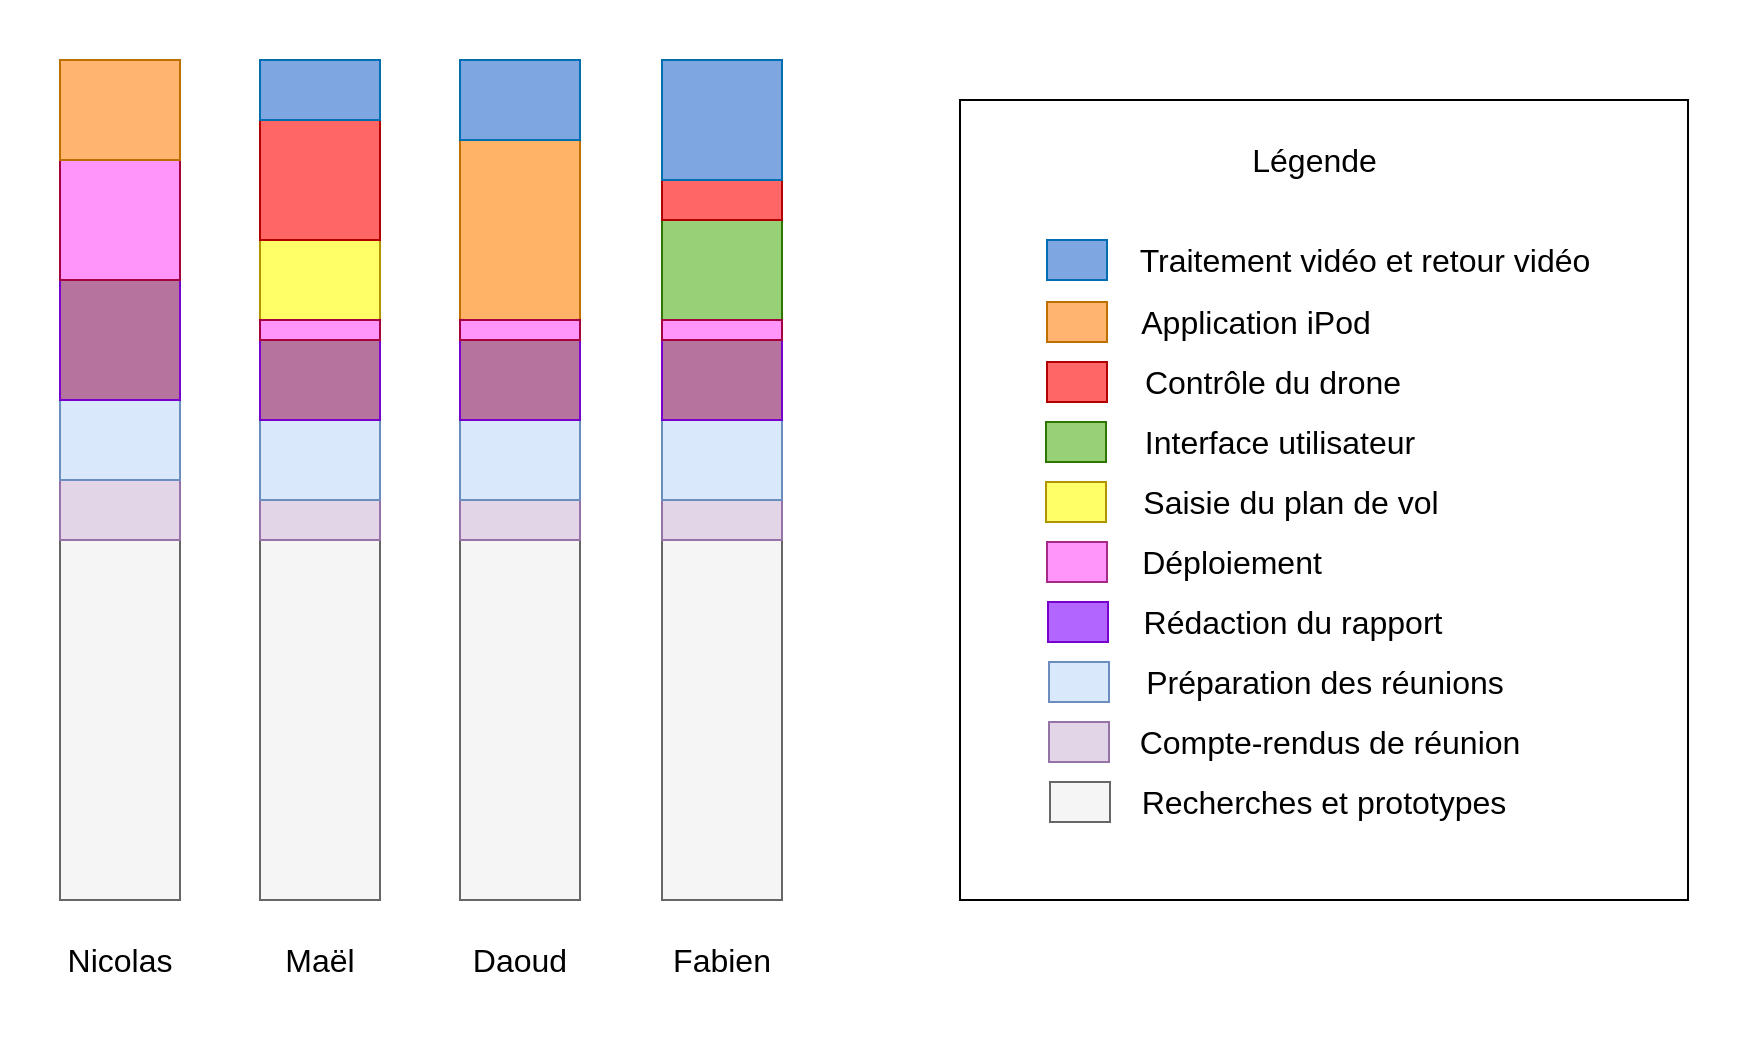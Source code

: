 <mxfile version="10.6.5" type="device"><diagram id="KouR8VgxpfYK5iQ2qFSU" name="Page-1"><mxGraphModel dx="1188" dy="1785" grid="1" gridSize="10" guides="1" tooltips="1" connect="1" arrows="1" fold="1" page="1" pageScale="1" pageWidth="850" pageHeight="1100" math="0" shadow="0"><root><mxCell id="0"/><mxCell id="1" parent="0"/><mxCell id="ya3HCr3DB4H9lT3sxN1G-23" value="" style="rounded=0;whiteSpace=wrap;html=1;fillColor=none;strokeColor=none;" vertex="1" parent="1"><mxGeometry x="190" y="-10" width="870" height="520" as="geometry"/></mxCell><mxCell id="CTfVBfvEIGQKUpGVIZ30-2" value="" style="rounded=0;whiteSpace=wrap;html=1;fillColor=#FFFFFF;" parent="1" vertex="1"><mxGeometry x="670" y="40" width="364" height="400" as="geometry"/></mxCell><mxCell id="Hxjo4slNbwZ1tnMG9N81-1" value="" style="rounded=0;whiteSpace=wrap;html=1;fillColor=#f5f5f5;strokeColor=#666666;fontColor=#333333;" parent="1" vertex="1"><mxGeometry x="320" y="260" width="60" height="180" as="geometry"/></mxCell><mxCell id="Hxjo4slNbwZ1tnMG9N81-2" value="" style="rounded=0;whiteSpace=wrap;html=1;fillColor=#f5f5f5;strokeColor=#666666;fontColor=#333333;" parent="1" vertex="1"><mxGeometry x="521" y="260" width="60" height="180" as="geometry"/></mxCell><mxCell id="Hxjo4slNbwZ1tnMG9N81-3" value="" style="rounded=0;whiteSpace=wrap;html=1;fillColor=#f5f5f5;strokeColor=#666666;fontColor=#333333;" parent="1" vertex="1"><mxGeometry x="420" y="260" width="60" height="180" as="geometry"/></mxCell><mxCell id="Hxjo4slNbwZ1tnMG9N81-4" value="" style="rounded=0;whiteSpace=wrap;html=1;fillColor=#f5f5f5;strokeColor=#666666;fontColor=#333333;" parent="1" vertex="1"><mxGeometry x="220" y="260" width="60" height="180" as="geometry"/></mxCell><mxCell id="Hxjo4slNbwZ1tnMG9N81-5" value="" style="rounded=0;whiteSpace=wrap;html=1;fillColor=#e1d5e7;strokeColor=#9673a6;" parent="1" vertex="1"><mxGeometry x="320" y="240" width="60" height="20" as="geometry"/></mxCell><mxCell id="Hxjo4slNbwZ1tnMG9N81-6" value="" style="rounded=0;whiteSpace=wrap;html=1;fillColor=#e1d5e7;strokeColor=#9673a6;" parent="1" vertex="1"><mxGeometry x="521" y="240" width="60" height="20" as="geometry"/></mxCell><mxCell id="Hxjo4slNbwZ1tnMG9N81-7" value="" style="rounded=0;whiteSpace=wrap;html=1;fillColor=#e1d5e7;strokeColor=#9673a6;" parent="1" vertex="1"><mxGeometry x="420" y="240" width="60" height="20" as="geometry"/></mxCell><mxCell id="Hxjo4slNbwZ1tnMG9N81-8" value="" style="rounded=0;whiteSpace=wrap;html=1;fillColor=#e1d5e7;strokeColor=#9673a6;" parent="1" vertex="1"><mxGeometry x="220" y="230" width="60" height="30" as="geometry"/></mxCell><mxCell id="Hxjo4slNbwZ1tnMG9N81-9" value="" style="rounded=0;whiteSpace=wrap;html=1;fillColor=#FFFF66;strokeColor=#B09500;fontColor=#ffffff;" parent="1" vertex="1"><mxGeometry x="320" y="110" width="60" height="40" as="geometry"/></mxCell><mxCell id="Hxjo4slNbwZ1tnMG9N81-10" value="" style="rounded=0;whiteSpace=wrap;html=1;fillColor=#FF6666;strokeColor=#B20000;fontColor=#ffffff;" parent="1" vertex="1"><mxGeometry x="320" y="50" width="60" height="60" as="geometry"/></mxCell><mxCell id="Hxjo4slNbwZ1tnMG9N81-11" value="" style="rounded=0;whiteSpace=wrap;html=1;fillColor=#7EA6E0;strokeColor=#006EAF;fontColor=#ffffff;" parent="1" vertex="1"><mxGeometry x="320" y="20" width="60" height="30" as="geometry"/></mxCell><mxCell id="Hxjo4slNbwZ1tnMG9N81-12" value="" style="rounded=0;whiteSpace=wrap;html=1;fillColor=#97D077;strokeColor=#2D7600;fontColor=#ffffff;" parent="1" vertex="1"><mxGeometry x="521" y="100" width="60" height="50" as="geometry"/></mxCell><mxCell id="Hxjo4slNbwZ1tnMG9N81-13" value="" style="rounded=0;whiteSpace=wrap;html=1;fillColor=#FF6666;strokeColor=#B20000;fontColor=#ffffff;" parent="1" vertex="1"><mxGeometry x="521" y="80" width="60" height="20" as="geometry"/></mxCell><mxCell id="Hxjo4slNbwZ1tnMG9N81-14" value="" style="rounded=0;whiteSpace=wrap;html=1;fillColor=#7EA6E0;strokeColor=#006EAF;fontColor=#ffffff;" parent="1" vertex="1"><mxGeometry x="521" y="20" width="60" height="60" as="geometry"/></mxCell><mxCell id="Hxjo4slNbwZ1tnMG9N81-16" value="" style="rounded=0;whiteSpace=wrap;html=1;fillColor=#FFB366;strokeColor=#BD7000;fontColor=#ffffff;" parent="1" vertex="1"><mxGeometry x="420" y="60" width="60" height="90" as="geometry"/></mxCell><mxCell id="Hxjo4slNbwZ1tnMG9N81-17" value="" style="rounded=0;whiteSpace=wrap;html=1;fillColor=#7EA6E0;strokeColor=#006EAF;fontColor=#ffffff;" parent="1" vertex="1"><mxGeometry x="420" y="20" width="60" height="40" as="geometry"/></mxCell><mxCell id="Hxjo4slNbwZ1tnMG9N81-18" value="" style="rounded=0;whiteSpace=wrap;html=1;fillColor=#DAE8FC;strokeColor=#6c8ebf;" parent="1" vertex="1"><mxGeometry x="320" y="200" width="60" height="40" as="geometry"/></mxCell><mxCell id="Hxjo4slNbwZ1tnMG9N81-19" value="" style="rounded=0;whiteSpace=wrap;html=1;fillColor=#DAE8FC;strokeColor=#6c8ebf;" parent="1" vertex="1"><mxGeometry x="521" y="200" width="60" height="40" as="geometry"/></mxCell><mxCell id="Hxjo4slNbwZ1tnMG9N81-20" value="" style="rounded=0;whiteSpace=wrap;html=1;fillColor=#DAE8FC;strokeColor=#6c8ebf;" parent="1" vertex="1"><mxGeometry x="420" y="200" width="60" height="40" as="geometry"/></mxCell><mxCell id="Hxjo4slNbwZ1tnMG9N81-21" value="" style="rounded=0;whiteSpace=wrap;html=1;fillColor=#DAE8FC;strokeColor=#6c8ebf;" parent="1" vertex="1"><mxGeometry x="220" y="190" width="60" height="40" as="geometry"/></mxCell><mxCell id="Hxjo4slNbwZ1tnMG9N81-23" value="" style="rounded=0;whiteSpace=wrap;html=1;fillColor=#B5739D;strokeColor=#7700CC;fontColor=#ffffff;" parent="1" vertex="1"><mxGeometry x="320" y="160" width="60" height="40" as="geometry"/></mxCell><mxCell id="Hxjo4slNbwZ1tnMG9N81-24" value="" style="rounded=0;whiteSpace=wrap;html=1;fillColor=#B5739D;strokeColor=#7700CC;fontColor=#ffffff;" parent="1" vertex="1"><mxGeometry x="521" y="160" width="60" height="40" as="geometry"/></mxCell><mxCell id="Hxjo4slNbwZ1tnMG9N81-25" value="" style="rounded=0;whiteSpace=wrap;html=1;fillColor=#B5739D;strokeColor=#7700CC;fontColor=#ffffff;" parent="1" vertex="1"><mxGeometry x="420" y="160" width="60" height="40" as="geometry"/></mxCell><mxCell id="Hxjo4slNbwZ1tnMG9N81-26" value="" style="rounded=0;whiteSpace=wrap;html=1;fillColor=#B5739D;strokeColor=#7700CC;fontColor=#ffffff;" parent="1" vertex="1"><mxGeometry x="220" y="130" width="60" height="60" as="geometry"/></mxCell><mxCell id="Hxjo4slNbwZ1tnMG9N81-27" value="" style="rounded=0;whiteSpace=wrap;html=1;fillColor=#FF94FB;strokeColor=#A50040;fontColor=#ffffff;" parent="1" vertex="1"><mxGeometry x="220" y="70" width="60" height="60" as="geometry"/></mxCell><mxCell id="Hxjo4slNbwZ1tnMG9N81-28" value="" style="rounded=0;whiteSpace=wrap;html=1;fillColor=#FF94FB;strokeColor=#A50040;fontColor=#ffffff;" parent="1" vertex="1"><mxGeometry x="320" y="150" width="60" height="10" as="geometry"/></mxCell><mxCell id="Hxjo4slNbwZ1tnMG9N81-29" value="" style="rounded=0;whiteSpace=wrap;html=1;fillColor=#FF94FB;strokeColor=#A50040;fontColor=#ffffff;" parent="1" vertex="1"><mxGeometry x="521" y="150" width="60" height="10" as="geometry"/></mxCell><mxCell id="Hxjo4slNbwZ1tnMG9N81-30" value="" style="rounded=0;whiteSpace=wrap;html=1;fillColor=#FF94FB;strokeColor=#A50040;fontColor=#ffffff;" parent="1" vertex="1"><mxGeometry x="420" y="150" width="60" height="10" as="geometry"/></mxCell><mxCell id="Hxjo4slNbwZ1tnMG9N81-31" value="" style="rounded=0;whiteSpace=wrap;html=1;fillColor=#FFB570;strokeColor=#BD7000;fontColor=#ffffff;" parent="1" vertex="1"><mxGeometry x="220" y="20" width="60" height="50" as="geometry"/></mxCell><mxCell id="Hxjo4slNbwZ1tnMG9N81-32" value="" style="rounded=0;whiteSpace=wrap;html=1;fillColor=#FFB570;strokeColor=#BD7000;fontColor=#ffffff;" parent="1" vertex="1"><mxGeometry x="713.5" y="141" width="30" height="20" as="geometry"/></mxCell><mxCell id="Hxjo4slNbwZ1tnMG9N81-37" value="" style="rounded=0;whiteSpace=wrap;html=1;fillColor=#f5f5f5;strokeColor=#666666;fontColor=#333333;" parent="1" vertex="1"><mxGeometry x="715" y="381" width="30" height="20" as="geometry"/></mxCell><mxCell id="Hxjo4slNbwZ1tnMG9N81-38" value="" style="rounded=0;whiteSpace=wrap;html=1;fillColor=#97D077;strokeColor=#2D7600;fontColor=#ffffff;" parent="1" vertex="1"><mxGeometry x="713" y="201" width="30" height="20" as="geometry"/></mxCell><mxCell id="Hxjo4slNbwZ1tnMG9N81-41" value="" style="rounded=0;whiteSpace=wrap;html=1;fillColor=#FFFF66;strokeColor=#B09500;fontColor=#ffffff;" parent="1" vertex="1"><mxGeometry x="713" y="231" width="30" height="20" as="geometry"/></mxCell><mxCell id="Hxjo4slNbwZ1tnMG9N81-42" value="&lt;div align=&quot;left&quot;&gt;&lt;font style=&quot;font-size: 16px&quot;&gt;Application iPod&lt;/font&gt;&lt;/div&gt;" style="text;html=1;strokeColor=none;fillColor=none;align=center;verticalAlign=middle;whiteSpace=wrap;rounded=0;" parent="1" vertex="1"><mxGeometry x="757.5" y="141" width="120" height="20" as="geometry"/></mxCell><mxCell id="Hxjo4slNbwZ1tnMG9N81-43" value="&lt;div align=&quot;left&quot;&gt;&lt;font style=&quot;font-size: 16px&quot;&gt;Déploiement&lt;/font&gt;&lt;/div&gt;" style="text;html=1;strokeColor=none;fillColor=none;align=center;verticalAlign=middle;whiteSpace=wrap;rounded=0;" parent="1" vertex="1"><mxGeometry x="760.5" y="261" width="90" height="20" as="geometry"/></mxCell><mxCell id="Hxjo4slNbwZ1tnMG9N81-45" value="&lt;div align=&quot;left&quot;&gt;&lt;font style=&quot;font-size: 16px&quot;&gt;Rédaction du rapport&lt;/font&gt;&lt;/div&gt;" style="text;html=1;strokeColor=none;fillColor=none;align=center;verticalAlign=middle;whiteSpace=wrap;rounded=0;" parent="1" vertex="1"><mxGeometry x="753.5" y="291" width="165" height="20" as="geometry"/></mxCell><mxCell id="Hxjo4slNbwZ1tnMG9N81-46" value="&lt;font style=&quot;font-size: 16px&quot;&gt;Préparation des réunions&lt;/font&gt;" style="text;html=1;strokeColor=none;fillColor=none;align=center;verticalAlign=middle;whiteSpace=wrap;rounded=0;" parent="1" vertex="1"><mxGeometry x="759.5" y="321" width="185" height="20" as="geometry"/></mxCell><mxCell id="Hxjo4slNbwZ1tnMG9N81-47" value="&lt;font style=&quot;font-size: 16px&quot;&gt;Compte-rendus de réunion&lt;/font&gt;" style="text;html=1;strokeColor=none;fillColor=none;align=center;verticalAlign=middle;whiteSpace=wrap;rounded=0;" parent="1" vertex="1"><mxGeometry x="758" y="351" width="194" height="20" as="geometry"/></mxCell><mxCell id="Hxjo4slNbwZ1tnMG9N81-48" value="&lt;font style=&quot;font-size: 16px&quot;&gt;Recherches et prototypes&lt;/font&gt;" style="text;html=1;strokeColor=none;fillColor=none;align=center;verticalAlign=middle;whiteSpace=wrap;rounded=0;" parent="1" vertex="1"><mxGeometry x="755" y="381" width="194" height="20" as="geometry"/></mxCell><mxCell id="Hxjo4slNbwZ1tnMG9N81-49" value="&lt;font style=&quot;font-size: 16px&quot;&gt;Interface utilisateur&lt;/font&gt;" style="text;html=1;strokeColor=none;fillColor=none;align=center;verticalAlign=middle;whiteSpace=wrap;rounded=0;" parent="1" vertex="1"><mxGeometry x="753" y="201" width="154" height="20" as="geometry"/></mxCell><mxCell id="Hxjo4slNbwZ1tnMG9N81-50" value="&lt;font style=&quot;font-size: 16px&quot;&gt;Traitement vidéo et retour vidéo&lt;/font&gt;" style="text;html=1;strokeColor=none;fillColor=none;align=center;verticalAlign=middle;whiteSpace=wrap;rounded=0;" parent="1" vertex="1"><mxGeometry x="757.5" y="110" width="229" height="20" as="geometry"/></mxCell><mxCell id="Hxjo4slNbwZ1tnMG9N81-51" value="&lt;font style=&quot;font-size: 16px&quot;&gt;Contrôle du drone&lt;/font&gt;" style="text;html=1;strokeColor=none;fillColor=none;align=center;verticalAlign=middle;whiteSpace=wrap;rounded=0;" parent="1" vertex="1"><mxGeometry x="760.5" y="171" width="131" height="20" as="geometry"/></mxCell><mxCell id="Hxjo4slNbwZ1tnMG9N81-52" value="&lt;font style=&quot;font-size: 16px&quot;&gt;Saisie du plan de vol&lt;/font&gt;" style="text;html=1;strokeColor=none;fillColor=none;align=center;verticalAlign=middle;whiteSpace=wrap;rounded=0;" parent="1" vertex="1"><mxGeometry x="759" y="231" width="153" height="20" as="geometry"/></mxCell><mxCell id="Hxjo4slNbwZ1tnMG9N81-53" value="&lt;font style=&quot;font-size: 16px&quot;&gt;Maël&lt;/font&gt;" style="text;html=1;strokeColor=none;fillColor=none;align=center;verticalAlign=middle;whiteSpace=wrap;rounded=0;" parent="1" vertex="1"><mxGeometry x="330" y="460" width="40" height="20" as="geometry"/></mxCell><mxCell id="Hxjo4slNbwZ1tnMG9N81-54" value="&lt;font style=&quot;font-size: 16px&quot;&gt;Fabien&lt;/font&gt;" style="text;html=1;strokeColor=none;fillColor=none;align=center;verticalAlign=middle;whiteSpace=wrap;rounded=0;" parent="1" vertex="1"><mxGeometry x="531" y="460" width="40" height="20" as="geometry"/></mxCell><mxCell id="Hxjo4slNbwZ1tnMG9N81-55" value="&lt;font style=&quot;font-size: 16px&quot;&gt;Daoud&lt;/font&gt;" style="text;html=1;strokeColor=none;fillColor=none;align=center;verticalAlign=middle;whiteSpace=wrap;rounded=0;" parent="1" vertex="1"><mxGeometry x="430" y="460" width="40" height="20" as="geometry"/></mxCell><mxCell id="Hxjo4slNbwZ1tnMG9N81-56" value="&lt;font style=&quot;font-size: 16px&quot;&gt;Nicolas&lt;/font&gt;" style="text;html=1;strokeColor=none;fillColor=none;align=center;verticalAlign=middle;whiteSpace=wrap;rounded=0;" parent="1" vertex="1"><mxGeometry x="230" y="460" width="40" height="20" as="geometry"/></mxCell><mxCell id="CTfVBfvEIGQKUpGVIZ30-1" value="&lt;font style=&quot;font-size: 16px&quot;&gt;Légende&amp;nbsp;&lt;/font&gt;" style="text;html=1;strokeColor=none;fillColor=none;align=center;verticalAlign=middle;whiteSpace=wrap;rounded=0;" parent="1" vertex="1"><mxGeometry x="735" y="60" width="229" height="20" as="geometry"/></mxCell><mxCell id="ya3HCr3DB4H9lT3sxN1G-2" value="" style="rounded=0;whiteSpace=wrap;html=1;fillColor=#FF94FB;strokeColor=#A52988;fontColor=#ffffff;" vertex="1" parent="1"><mxGeometry x="713.5" y="261" width="30" height="20" as="geometry"/></mxCell><mxCell id="ya3HCr3DB4H9lT3sxN1G-3" value="" style="rounded=0;whiteSpace=wrap;html=1;fillColor=#B266FF;strokeColor=#7700CC;fontColor=#ffffff;" vertex="1" parent="1"><mxGeometry x="714" y="291" width="30" height="20" as="geometry"/></mxCell><mxCell id="ya3HCr3DB4H9lT3sxN1G-4" value="" style="rounded=0;whiteSpace=wrap;html=1;fillColor=#DAE8FC;strokeColor=#6c8ebf;" vertex="1" parent="1"><mxGeometry x="714.5" y="321" width="30" height="20" as="geometry"/></mxCell><mxCell id="ya3HCr3DB4H9lT3sxN1G-5" value="" style="rounded=0;whiteSpace=wrap;html=1;fillColor=#e1d5e7;strokeColor=#9673a6;" vertex="1" parent="1"><mxGeometry x="714.5" y="351" width="30" height="20" as="geometry"/></mxCell><mxCell id="ya3HCr3DB4H9lT3sxN1G-8" value="" style="rounded=0;whiteSpace=wrap;html=1;fillColor=#7EA6E0;strokeColor=#006EAF;fontColor=#ffffff;" vertex="1" parent="1"><mxGeometry x="713.5" y="110" width="30" height="20" as="geometry"/></mxCell><mxCell id="ya3HCr3DB4H9lT3sxN1G-9" value="" style="rounded=0;whiteSpace=wrap;html=1;fillColor=#FF6666;strokeColor=#B20000;fontColor=#ffffff;" vertex="1" parent="1"><mxGeometry x="713.5" y="171" width="30" height="20" as="geometry"/></mxCell></root></mxGraphModel></diagram><diagram id="x8h9ttwqgsfFRItvSuMS" name="Page-2"><mxGraphModel dx="1010" dy="582" grid="1" gridSize="10" guides="1" tooltips="1" connect="1" arrows="1" fold="1" page="1" pageScale="1" pageWidth="827" pageHeight="1169" math="0" shadow="0"><root><mxCell id="ehm7Xd_yD0xSIz09EbXD-0"/><mxCell id="ehm7Xd_yD0xSIz09EbXD-1" parent="ehm7Xd_yD0xSIz09EbXD-0"/><mxCell id="ehm7Xd_yD0xSIz09EbXD-2" value="" style="rounded=0;whiteSpace=wrap;html=1;fillColor=#f5f5f5;strokeColor=#4D4D4D;fontColor=#333333;" vertex="1" parent="ehm7Xd_yD0xSIz09EbXD-1"><mxGeometry x="30" y="270" width="60" height="180" as="geometry"/></mxCell><mxCell id="ehm7Xd_yD0xSIz09EbXD-3" value="" style="rounded=0;whiteSpace=wrap;html=1;fillColor=#f5f5f5;strokeColor=#4D4D4D;fontColor=#333333;" vertex="1" parent="ehm7Xd_yD0xSIz09EbXD-1"><mxGeometry x="130" y="270" width="60" height="180" as="geometry"/></mxCell><mxCell id="ehm7Xd_yD0xSIz09EbXD-4" value="" style="rounded=0;whiteSpace=wrap;html=1;fillColor=#f5f5f5;strokeColor=#4D4D4D;fontColor=#333333;" vertex="1" parent="ehm7Xd_yD0xSIz09EbXD-1"><mxGeometry x="230" y="270" width="60" height="180" as="geometry"/></mxCell><mxCell id="ehm7Xd_yD0xSIz09EbXD-5" value="" style="rounded=0;whiteSpace=wrap;html=1;fillColor=#f5f5f5;strokeColor=#4D4D4D;fontColor=#333333;" vertex="1" parent="ehm7Xd_yD0xSIz09EbXD-1"><mxGeometry x="330" y="270" width="60" height="180" as="geometry"/></mxCell><mxCell id="ehm7Xd_yD0xSIz09EbXD-6" value="" style="rounded=0;whiteSpace=wrap;html=1;fillColor=#e1d5e7;strokeColor=#9673a6;" vertex="1" parent="ehm7Xd_yD0xSIz09EbXD-1"><mxGeometry x="30" y="250" width="60" height="20" as="geometry"/></mxCell><mxCell id="ehm7Xd_yD0xSIz09EbXD-7" value="" style="rounded=0;whiteSpace=wrap;html=1;fillColor=#e1d5e7;strokeColor=#9673a6;" vertex="1" parent="ehm7Xd_yD0xSIz09EbXD-1"><mxGeometry x="130" y="250" width="60" height="20" as="geometry"/></mxCell><mxCell id="ehm7Xd_yD0xSIz09EbXD-8" value="" style="rounded=0;whiteSpace=wrap;html=1;fillColor=#e1d5e7;strokeColor=#9673a6;" vertex="1" parent="ehm7Xd_yD0xSIz09EbXD-1"><mxGeometry x="230" y="250" width="60" height="20" as="geometry"/></mxCell><mxCell id="ehm7Xd_yD0xSIz09EbXD-9" value="" style="rounded=0;whiteSpace=wrap;html=1;fillColor=#e1d5e7;strokeColor=#9673a6;" vertex="1" parent="ehm7Xd_yD0xSIz09EbXD-1"><mxGeometry x="330" y="240" width="60" height="30" as="geometry"/></mxCell><mxCell id="ehm7Xd_yD0xSIz09EbXD-10" value="" style="rounded=0;whiteSpace=wrap;html=1;fillColor=#FFFF66;strokeColor=#B09500;fontColor=#ffffff;" vertex="1" parent="ehm7Xd_yD0xSIz09EbXD-1"><mxGeometry x="30" y="120" width="60" height="40" as="geometry"/></mxCell><mxCell id="ehm7Xd_yD0xSIz09EbXD-11" value="" style="rounded=0;whiteSpace=wrap;html=1;fillColor=#FF6666;strokeColor=#B20000;fontColor=#ffffff;" vertex="1" parent="ehm7Xd_yD0xSIz09EbXD-1"><mxGeometry x="30" y="60" width="60" height="60" as="geometry"/></mxCell><mxCell id="ehm7Xd_yD0xSIz09EbXD-12" value="" style="rounded=0;whiteSpace=wrap;html=1;fillColor=#7EA6E0;strokeColor=#006EAF;fontColor=#ffffff;" vertex="1" parent="ehm7Xd_yD0xSIz09EbXD-1"><mxGeometry x="30" y="30" width="60" height="30" as="geometry"/></mxCell><mxCell id="ehm7Xd_yD0xSIz09EbXD-13" value="" style="rounded=0;whiteSpace=wrap;html=1;fillColor=#97D077;strokeColor=#2D7600;fontColor=#ffffff;" vertex="1" parent="ehm7Xd_yD0xSIz09EbXD-1"><mxGeometry x="130" y="110" width="60" height="50" as="geometry"/></mxCell><mxCell id="ehm7Xd_yD0xSIz09EbXD-14" value="" style="rounded=0;whiteSpace=wrap;html=1;fillColor=#FF6666;strokeColor=#B20000;fontColor=#ffffff;" vertex="1" parent="ehm7Xd_yD0xSIz09EbXD-1"><mxGeometry x="130" y="90" width="60" height="20" as="geometry"/></mxCell><mxCell id="ehm7Xd_yD0xSIz09EbXD-15" value="" style="rounded=0;whiteSpace=wrap;html=1;fillColor=#7EA6E0;strokeColor=#006EAF;fontColor=#ffffff;" vertex="1" parent="ehm7Xd_yD0xSIz09EbXD-1"><mxGeometry x="130" y="30" width="60" height="60" as="geometry"/></mxCell><mxCell id="ehm7Xd_yD0xSIz09EbXD-16" value="" style="rounded=0;whiteSpace=wrap;html=1;fillColor=#FFB366;strokeColor=#BD7000;fontColor=#ffffff;" vertex="1" parent="ehm7Xd_yD0xSIz09EbXD-1"><mxGeometry x="230" y="70" width="60" height="90" as="geometry"/></mxCell><mxCell id="ehm7Xd_yD0xSIz09EbXD-17" value="" style="rounded=0;whiteSpace=wrap;html=1;fillColor=#7EA6E0;strokeColor=#006EAF;fontColor=#ffffff;" vertex="1" parent="ehm7Xd_yD0xSIz09EbXD-1"><mxGeometry x="230" y="30" width="60" height="40" as="geometry"/></mxCell><mxCell id="ehm7Xd_yD0xSIz09EbXD-18" value="" style="rounded=0;whiteSpace=wrap;html=1;fillColor=#dae8fc;strokeColor=#6c8ebf;" vertex="1" parent="ehm7Xd_yD0xSIz09EbXD-1"><mxGeometry x="30" y="210" width="60" height="40" as="geometry"/></mxCell><mxCell id="ehm7Xd_yD0xSIz09EbXD-19" value="" style="rounded=0;whiteSpace=wrap;html=1;fillColor=#dae8fc;strokeColor=#6c8ebf;" vertex="1" parent="ehm7Xd_yD0xSIz09EbXD-1"><mxGeometry x="130" y="210" width="60" height="40" as="geometry"/></mxCell><mxCell id="ehm7Xd_yD0xSIz09EbXD-20" value="" style="rounded=0;whiteSpace=wrap;html=1;fillColor=#dae8fc;strokeColor=#6c8ebf;" vertex="1" parent="ehm7Xd_yD0xSIz09EbXD-1"><mxGeometry x="230" y="210" width="60" height="40" as="geometry"/></mxCell><mxCell id="ehm7Xd_yD0xSIz09EbXD-21" value="" style="rounded=0;whiteSpace=wrap;html=1;fillColor=#dae8fc;strokeColor=#6c8ebf;" vertex="1" parent="ehm7Xd_yD0xSIz09EbXD-1"><mxGeometry x="330" y="200" width="60" height="40" as="geometry"/></mxCell><mxCell id="ehm7Xd_yD0xSIz09EbXD-22" value="" style="rounded=0;whiteSpace=wrap;html=1;fillColor=#B266FF;strokeColor=#7700CC;fontColor=#ffffff;" vertex="1" parent="ehm7Xd_yD0xSIz09EbXD-1"><mxGeometry x="30" y="170" width="60" height="40" as="geometry"/></mxCell><mxCell id="ehm7Xd_yD0xSIz09EbXD-23" value="" style="rounded=0;whiteSpace=wrap;html=1;fillColor=#B266FF;strokeColor=#7700CC;fontColor=#ffffff;" vertex="1" parent="ehm7Xd_yD0xSIz09EbXD-1"><mxGeometry x="130" y="170" width="60" height="40" as="geometry"/></mxCell><mxCell id="ehm7Xd_yD0xSIz09EbXD-24" value="" style="rounded=0;whiteSpace=wrap;html=1;fillColor=#B266FF;strokeColor=#7700CC;fontColor=#ffffff;" vertex="1" parent="ehm7Xd_yD0xSIz09EbXD-1"><mxGeometry x="230" y="170" width="60" height="40" as="geometry"/></mxCell><mxCell id="ehm7Xd_yD0xSIz09EbXD-25" value="" style="rounded=0;whiteSpace=wrap;html=1;fillColor=#B266FF;strokeColor=#7700CC;fontColor=#ffffff;" vertex="1" parent="ehm7Xd_yD0xSIz09EbXD-1"><mxGeometry x="330" y="140" width="60" height="60" as="geometry"/></mxCell><mxCell id="ehm7Xd_yD0xSIz09EbXD-26" value="" style="rounded=0;whiteSpace=wrap;html=1;fillColor=#FF94FB;strokeColor=#A52988;fontColor=#ffffff;" vertex="1" parent="ehm7Xd_yD0xSIz09EbXD-1"><mxGeometry x="330" y="80" width="60" height="60" as="geometry"/></mxCell><mxCell id="ehm7Xd_yD0xSIz09EbXD-27" value="" style="rounded=0;whiteSpace=wrap;html=1;fillColor=#FF94FB;strokeColor=#A52988;fontColor=#ffffff;" vertex="1" parent="ehm7Xd_yD0xSIz09EbXD-1"><mxGeometry x="30" y="160" width="60" height="10" as="geometry"/></mxCell><mxCell id="ehm7Xd_yD0xSIz09EbXD-28" value="" style="rounded=0;whiteSpace=wrap;html=1;fillColor=#FF94FB;strokeColor=#A52988;fontColor=#ffffff;" vertex="1" parent="ehm7Xd_yD0xSIz09EbXD-1"><mxGeometry x="130" y="160" width="60" height="10" as="geometry"/></mxCell><mxCell id="ehm7Xd_yD0xSIz09EbXD-29" value="" style="rounded=0;whiteSpace=wrap;html=1;fillColor=#FF94FB;strokeColor=#A52988;fontColor=#ffffff;" vertex="1" parent="ehm7Xd_yD0xSIz09EbXD-1"><mxGeometry x="230" y="160" width="60" height="10" as="geometry"/></mxCell><mxCell id="ehm7Xd_yD0xSIz09EbXD-30" value="" style="rounded=0;whiteSpace=wrap;html=1;fillColor=#FFB366;strokeColor=#BD7000;fontColor=#ffffff;" vertex="1" parent="ehm7Xd_yD0xSIz09EbXD-1"><mxGeometry x="330" y="30" width="60" height="50" as="geometry"/></mxCell><mxCell id="ehm7Xd_yD0xSIz09EbXD-31" value="" style="rounded=0;whiteSpace=wrap;html=1;fillColor=#FFB366;strokeColor=#BD7000;fontColor=#ffffff;" vertex="1" parent="ehm7Xd_yD0xSIz09EbXD-1"><mxGeometry x="470" y="85" width="30" height="20" as="geometry"/></mxCell><mxCell id="ehm7Xd_yD0xSIz09EbXD-32" value="" style="rounded=0;whiteSpace=wrap;html=1;fillColor=#FF94FB;strokeColor=#A52988;fontColor=#ffffff;" vertex="1" parent="ehm7Xd_yD0xSIz09EbXD-1"><mxGeometry x="470" y="115" width="30" height="20" as="geometry"/></mxCell><mxCell id="ehm7Xd_yD0xSIz09EbXD-33" value="" style="rounded=0;whiteSpace=wrap;html=1;fillColor=#B266FF;strokeColor=#7700CC;fontColor=#ffffff;" vertex="1" parent="ehm7Xd_yD0xSIz09EbXD-1"><mxGeometry x="470" y="145" width="30" height="20" as="geometry"/></mxCell><mxCell id="ehm7Xd_yD0xSIz09EbXD-34" value="" style="rounded=0;whiteSpace=wrap;html=1;fillColor=#dae8fc;strokeColor=#6c8ebf;" vertex="1" parent="ehm7Xd_yD0xSIz09EbXD-1"><mxGeometry x="470" y="175" width="30" height="20" as="geometry"/></mxCell><mxCell id="ehm7Xd_yD0xSIz09EbXD-35" value="" style="rounded=0;whiteSpace=wrap;html=1;fillColor=#e1d5e7;strokeColor=#9673a6;" vertex="1" parent="ehm7Xd_yD0xSIz09EbXD-1"><mxGeometry x="470" y="205" width="30" height="20" as="geometry"/></mxCell><mxCell id="ehm7Xd_yD0xSIz09EbXD-36" value="" style="rounded=0;whiteSpace=wrap;html=1;fillColor=#f5f5f5;strokeColor=#4D4D4D;fontColor=#333333;" vertex="1" parent="ehm7Xd_yD0xSIz09EbXD-1"><mxGeometry x="470" y="235" width="30" height="20" as="geometry"/></mxCell><mxCell id="ehm7Xd_yD0xSIz09EbXD-37" value="" style="rounded=0;whiteSpace=wrap;html=1;fillColor=#97D077;strokeColor=#2D7600;fontColor=#ffffff;" vertex="1" parent="ehm7Xd_yD0xSIz09EbXD-1"><mxGeometry x="470" y="265" width="30" height="20" as="geometry"/></mxCell><mxCell id="ehm7Xd_yD0xSIz09EbXD-38" value="" style="rounded=0;whiteSpace=wrap;html=1;fillColor=#7EA6E0;strokeColor=#006EAF;fontColor=#ffffff;" vertex="1" parent="ehm7Xd_yD0xSIz09EbXD-1"><mxGeometry x="470" y="295" width="30" height="20" as="geometry"/></mxCell><mxCell id="ehm7Xd_yD0xSIz09EbXD-39" value="" style="rounded=0;whiteSpace=wrap;html=1;fillColor=#FF6666;strokeColor=#B20000;fontColor=#ffffff;" vertex="1" parent="ehm7Xd_yD0xSIz09EbXD-1"><mxGeometry x="470" y="325" width="30" height="20" as="geometry"/></mxCell><mxCell id="ehm7Xd_yD0xSIz09EbXD-40" value="" style="rounded=0;whiteSpace=wrap;html=1;fillColor=#FFFF66;strokeColor=#B09500;fontColor=#ffffff;" vertex="1" parent="ehm7Xd_yD0xSIz09EbXD-1"><mxGeometry x="470" y="355" width="30" height="20" as="geometry"/></mxCell><mxCell id="ehm7Xd_yD0xSIz09EbXD-41" value="&lt;div align=&quot;left&quot;&gt;Application iPod&lt;/div&gt;" style="text;html=1;strokeColor=none;fillColor=none;align=center;verticalAlign=middle;whiteSpace=wrap;rounded=0;" vertex="1" parent="ehm7Xd_yD0xSIz09EbXD-1"><mxGeometry x="510" y="85" width="120" height="20" as="geometry"/></mxCell><mxCell id="ehm7Xd_yD0xSIz09EbXD-42" value="&lt;div align=&quot;left&quot;&gt;Déploiement&lt;/div&gt;" style="text;html=1;strokeColor=none;fillColor=none;align=center;verticalAlign=middle;whiteSpace=wrap;rounded=0;" vertex="1" parent="ehm7Xd_yD0xSIz09EbXD-1"><mxGeometry x="517" y="115" width="90" height="20" as="geometry"/></mxCell><mxCell id="ehm7Xd_yD0xSIz09EbXD-43" value="&lt;div align=&quot;left&quot;&gt;Rédaction du rapport&lt;/div&gt;" style="text;html=1;strokeColor=none;fillColor=none;align=center;verticalAlign=middle;whiteSpace=wrap;rounded=0;" vertex="1" parent="ehm7Xd_yD0xSIz09EbXD-1"><mxGeometry x="525" y="145" width="120" height="20" as="geometry"/></mxCell><mxCell id="ehm7Xd_yD0xSIz09EbXD-44" value="Préparation des réunions" style="text;html=1;strokeColor=none;fillColor=none;align=center;verticalAlign=middle;whiteSpace=wrap;rounded=0;" vertex="1" parent="ehm7Xd_yD0xSIz09EbXD-1"><mxGeometry x="525" y="175" width="145" height="20" as="geometry"/></mxCell><mxCell id="ehm7Xd_yD0xSIz09EbXD-45" value="Compte-rendus de réunion" style="text;html=1;strokeColor=none;fillColor=none;align=center;verticalAlign=middle;whiteSpace=wrap;rounded=0;" vertex="1" parent="ehm7Xd_yD0xSIz09EbXD-1"><mxGeometry x="526" y="205" width="153" height="20" as="geometry"/></mxCell><mxCell id="ehm7Xd_yD0xSIz09EbXD-46" value="Recherches et prototypes" style="text;html=1;strokeColor=none;fillColor=none;align=center;verticalAlign=middle;whiteSpace=wrap;rounded=0;" vertex="1" parent="ehm7Xd_yD0xSIz09EbXD-1"><mxGeometry x="526.5" y="235" width="145" height="20" as="geometry"/></mxCell><mxCell id="ehm7Xd_yD0xSIz09EbXD-47" value="Interface utilisateur" style="text;html=1;strokeColor=none;fillColor=none;align=center;verticalAlign=middle;whiteSpace=wrap;rounded=0;" vertex="1" parent="ehm7Xd_yD0xSIz09EbXD-1"><mxGeometry x="526" y="265" width="113" height="20" as="geometry"/></mxCell><mxCell id="ehm7Xd_yD0xSIz09EbXD-48" value="Traitement vidéo et retour vidéo sur l'iPod" style="text;html=1;strokeColor=none;fillColor=none;align=center;verticalAlign=middle;whiteSpace=wrap;rounded=0;" vertex="1" parent="ehm7Xd_yD0xSIz09EbXD-1"><mxGeometry x="528.5" y="295" width="229" height="20" as="geometry"/></mxCell><mxCell id="ehm7Xd_yD0xSIz09EbXD-49" value="Contrôle du drone" style="text;html=1;strokeColor=none;fillColor=none;align=center;verticalAlign=middle;whiteSpace=wrap;rounded=0;" vertex="1" parent="ehm7Xd_yD0xSIz09EbXD-1"><mxGeometry x="529" y="325" width="105" height="20" as="geometry"/></mxCell><mxCell id="ehm7Xd_yD0xSIz09EbXD-50" value="Saisie du plan de vol" style="text;html=1;strokeColor=none;fillColor=none;align=center;verticalAlign=middle;whiteSpace=wrap;rounded=0;" vertex="1" parent="ehm7Xd_yD0xSIz09EbXD-1"><mxGeometry x="527" y="355" width="131" height="20" as="geometry"/></mxCell><mxCell id="ehm7Xd_yD0xSIz09EbXD-51" value="Maël" style="text;html=1;strokeColor=none;fillColor=none;align=center;verticalAlign=middle;whiteSpace=wrap;rounded=0;" vertex="1" parent="ehm7Xd_yD0xSIz09EbXD-1"><mxGeometry x="40" y="470" width="40" height="20" as="geometry"/></mxCell><mxCell id="ehm7Xd_yD0xSIz09EbXD-52" value="Fabien" style="text;html=1;strokeColor=none;fillColor=none;align=center;verticalAlign=middle;whiteSpace=wrap;rounded=0;" vertex="1" parent="ehm7Xd_yD0xSIz09EbXD-1"><mxGeometry x="140" y="470" width="40" height="20" as="geometry"/></mxCell><mxCell id="ehm7Xd_yD0xSIz09EbXD-53" value="Daoud" style="text;html=1;strokeColor=none;fillColor=none;align=center;verticalAlign=middle;whiteSpace=wrap;rounded=0;" vertex="1" parent="ehm7Xd_yD0xSIz09EbXD-1"><mxGeometry x="240" y="470" width="40" height="20" as="geometry"/></mxCell><mxCell id="ehm7Xd_yD0xSIz09EbXD-54" value="Nicolas" style="text;html=1;strokeColor=none;fillColor=none;align=center;verticalAlign=middle;whiteSpace=wrap;rounded=0;" vertex="1" parent="ehm7Xd_yD0xSIz09EbXD-1"><mxGeometry x="340" y="470" width="40" height="20" as="geometry"/></mxCell><mxCell id="ehm7Xd_yD0xSIz09EbXD-55" value="" style="rounded=0;whiteSpace=wrap;html=1;strokeColor=none;fillColor=none;" vertex="1" parent="ehm7Xd_yD0xSIz09EbXD-1"><mxGeometry width="780" height="510" as="geometry"/></mxCell></root></mxGraphModel></diagram></mxfile>